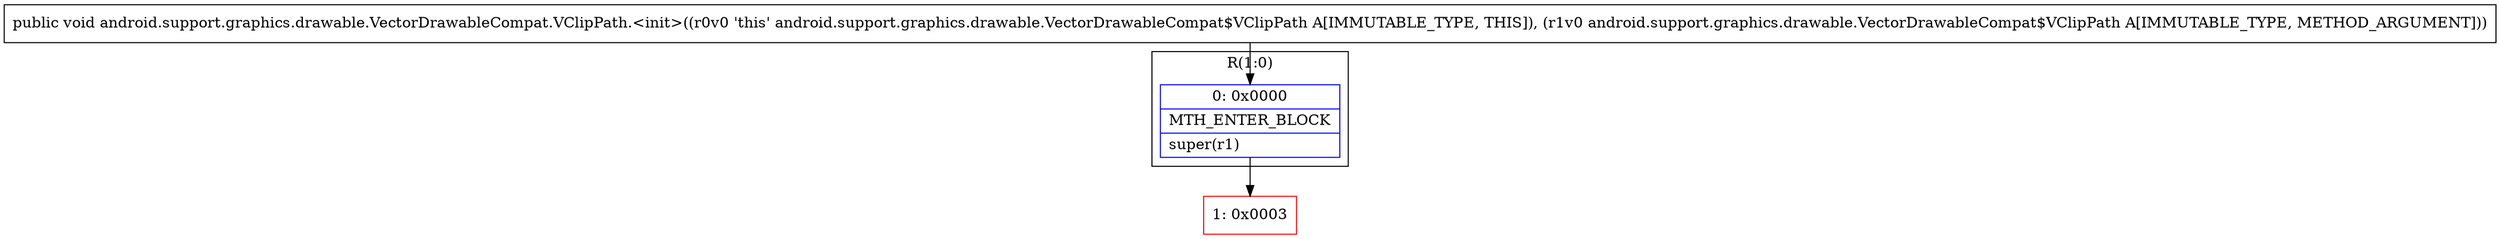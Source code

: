 digraph "CFG forandroid.support.graphics.drawable.VectorDrawableCompat.VClipPath.\<init\>(Landroid\/support\/graphics\/drawable\/VectorDrawableCompat$VClipPath;)V" {
subgraph cluster_Region_137307642 {
label = "R(1:0)";
node [shape=record,color=blue];
Node_0 [shape=record,label="{0\:\ 0x0000|MTH_ENTER_BLOCK\l|super(r1)\l}"];
}
Node_1 [shape=record,color=red,label="{1\:\ 0x0003}"];
MethodNode[shape=record,label="{public void android.support.graphics.drawable.VectorDrawableCompat.VClipPath.\<init\>((r0v0 'this' android.support.graphics.drawable.VectorDrawableCompat$VClipPath A[IMMUTABLE_TYPE, THIS]), (r1v0 android.support.graphics.drawable.VectorDrawableCompat$VClipPath A[IMMUTABLE_TYPE, METHOD_ARGUMENT])) }"];
MethodNode -> Node_0;
Node_0 -> Node_1;
}

